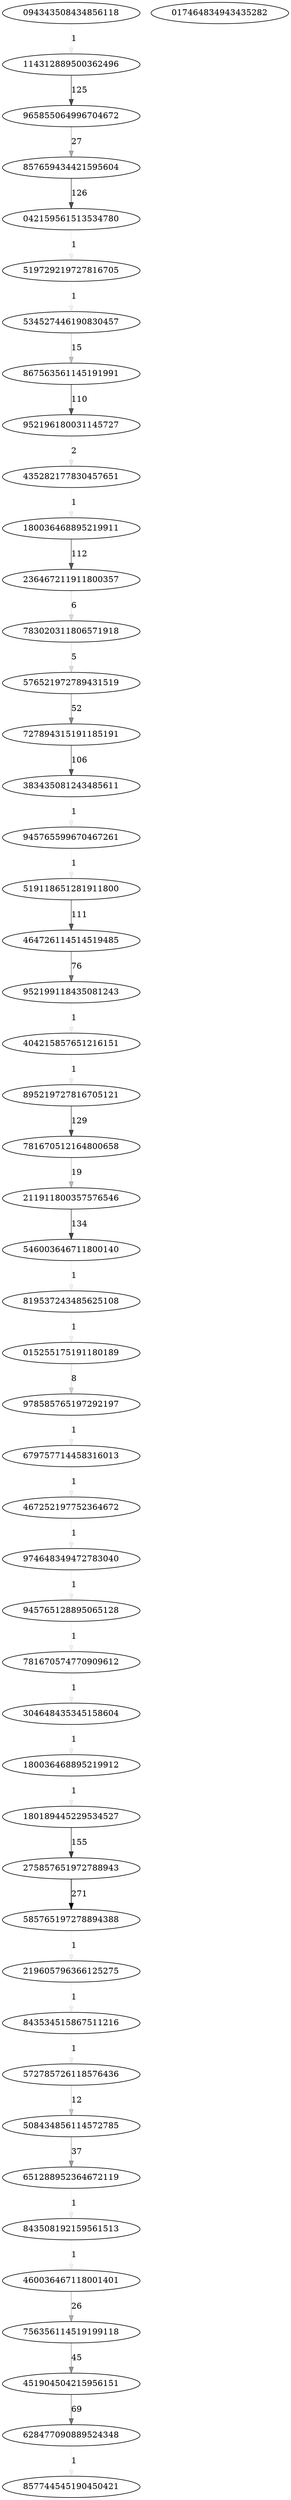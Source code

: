 digraph {
	094343508434856118
	114312889500362496
	965855064996704672
	857659434421595604
	042159561513534780
	519729219727816705
	867563561145191991
	952196180031145727
	534527446190830457
	180036468895219911
	236467211911800357
	435282177830457651
	576521972789431519
	727894315191185191
	783020311806571918
	383435081243485611
	945765599670467261
	519118651281911800
	464726114514519485
	952199118435081243
	404215857651216151
	895219727816705121
	781670512164800658
	546003646711800140
	819537243485625108
	211911800357576546
	015255175191180189
	978585765197292197
	467252197752364672
	974648349472783040
	679757714458316013
	945765128895065128
	304648435345158604
	180036468895219912
	781670574770909612
	275857651972788943
	585765197278894388
	180189445229534527
	219605796366125275
	572785726118576436
	508434856114572785
	843534515867511216
	651288952364672119
	843508192159561513
	460036467118001401
	756356114519199118
	451904504215956151
	628477090889524348
	857744545190450421
	017464834943435282
	094343508434856118 -> 114312889500362496 [label=1 color="#000000f"]
	114312889500362496 -> 965855064996704672 [label=125 color="#000000ad"]
	965855064996704672 -> 857659434421595604 [label=27 color="#00000050"]
	857659434421595604 -> 042159561513534780 [label=126 color="#000000ad"]
	042159561513534780 -> 519729219727816705 [label=1 color="#000000f"]
	519729219727816705 -> 534527446190830457 [label=1 color="#000000f"]
	867563561145191991 -> 952196180031145727 [label=110 color="#000000a2"]
	952196180031145727 -> 435282177830457651 [label=2 color="#00000015"]
	534527446190830457 -> 867563561145191991 [label=15 color="#0000003b"]
	180036468895219911 -> 236467211911800357 [label=112 color="#000000a3"]
	236467211911800357 -> 783020311806571918 [label=6 color="#00000025"]
	435282177830457651 -> 180036468895219911 [label=1 color="#000000f"]
	576521972789431519 -> 727894315191185191 [label=52 color="#0000006f"]
	727894315191185191 -> 383435081243485611 [label=106 color="#0000009f"]
	783020311806571918 -> 576521972789431519 [label=5 color="#00000022"]
	383435081243485611 -> 945765599670467261 [label=1 color="#000000f"]
	945765599670467261 -> 519118651281911800 [label=1 color="#000000f"]
	519118651281911800 -> 464726114514519485 [label=111 color="#000000a3"]
	464726114514519485 -> 952199118435081243 [label=76 color="#00000087"]
	952199118435081243 -> 404215857651216151 [label=1 color="#000000f"]
	404215857651216151 -> 895219727816705121 [label=1 color="#000000f"]
	895219727816705121 -> 781670512164800658 [label=129 color="#000000af"]
	781670512164800658 -> 211911800357576546 [label=19 color="#00000043"]
	546003646711800140 -> 819537243485625108 [label=1 color="#000000f"]
	819537243485625108 -> 015255175191180189 [label=1 color="#000000f"]
	211911800357576546 -> 546003646711800140 [label=134 color="#000000b3"]
	015255175191180189 -> 978585765197292197 [label=8 color="#0000002b"]
	978585765197292197 -> 679757714458316013 [label=1 color="#000000f"]
	467252197752364672 -> 974648349472783040 [label=1 color="#000000f"]
	974648349472783040 -> 945765128895065128 [label=1 color="#000000f"]
	679757714458316013 -> 467252197752364672 [label=1 color="#000000f"]
	945765128895065128 -> 781670574770909612 [label=1 color="#000000f"]
	304648435345158604 -> 180036468895219912 [label=1 color="#000000f"]
	180036468895219912 -> 180189445229534527 [label=1 color="#000000f"]
	781670574770909612 -> 304648435345158604 [label=1 color="#000000f"]
	275857651972788943 -> 585765197278894388 [label=271 color="#000000ff"]
	585765197278894388 -> 219605796366125275 [label=1 color="#000000f"]
	180189445229534527 -> 275857651972788943 [label=155 color="#000000c0"]
	219605796366125275 -> 843534515867511216 [label=1 color="#000000f"]
	572785726118576436 -> 508434856114572785 [label=12 color="#00000035"]
	508434856114572785 -> 651288952364672119 [label=37 color="#0000005e"]
	843534515867511216 -> 572785726118576436 [label=1 color="#000000f"]
	651288952364672119 -> 843508192159561513 [label=1 color="#000000f"]
	843508192159561513 -> 460036467118001401 [label=1 color="#000000f"]
	460036467118001401 -> 756356114519199118 [label=26 color="#0000004e"]
	756356114519199118 -> 451904504215956151 [label=45 color="#00000067"]
	451904504215956151 -> 628477090889524348 [label=69 color="#00000080"]
	628477090889524348 -> 857744545190450421 [label=1 color="#000000f"]
}
